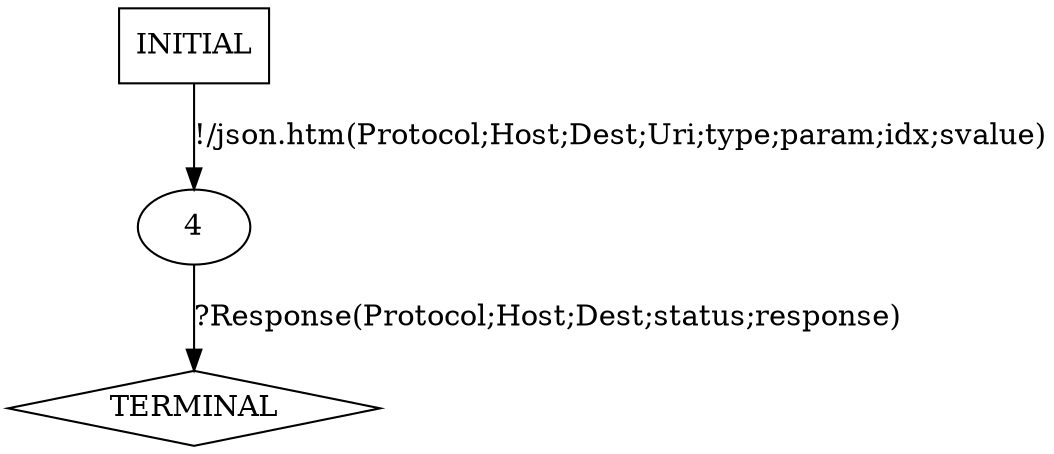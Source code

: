 digraph G {
  1 [label="TERMINAL",shape=diamond];
  3 [label="INITIAL",shape=box];
  4 [label="4"];
3->4  [label="!/json.htm(Protocol;Host;Dest;Uri;type;param;idx;svalue)"]
4->1  [label="?Response(Protocol;Host;Dest;status;response)"]
}
